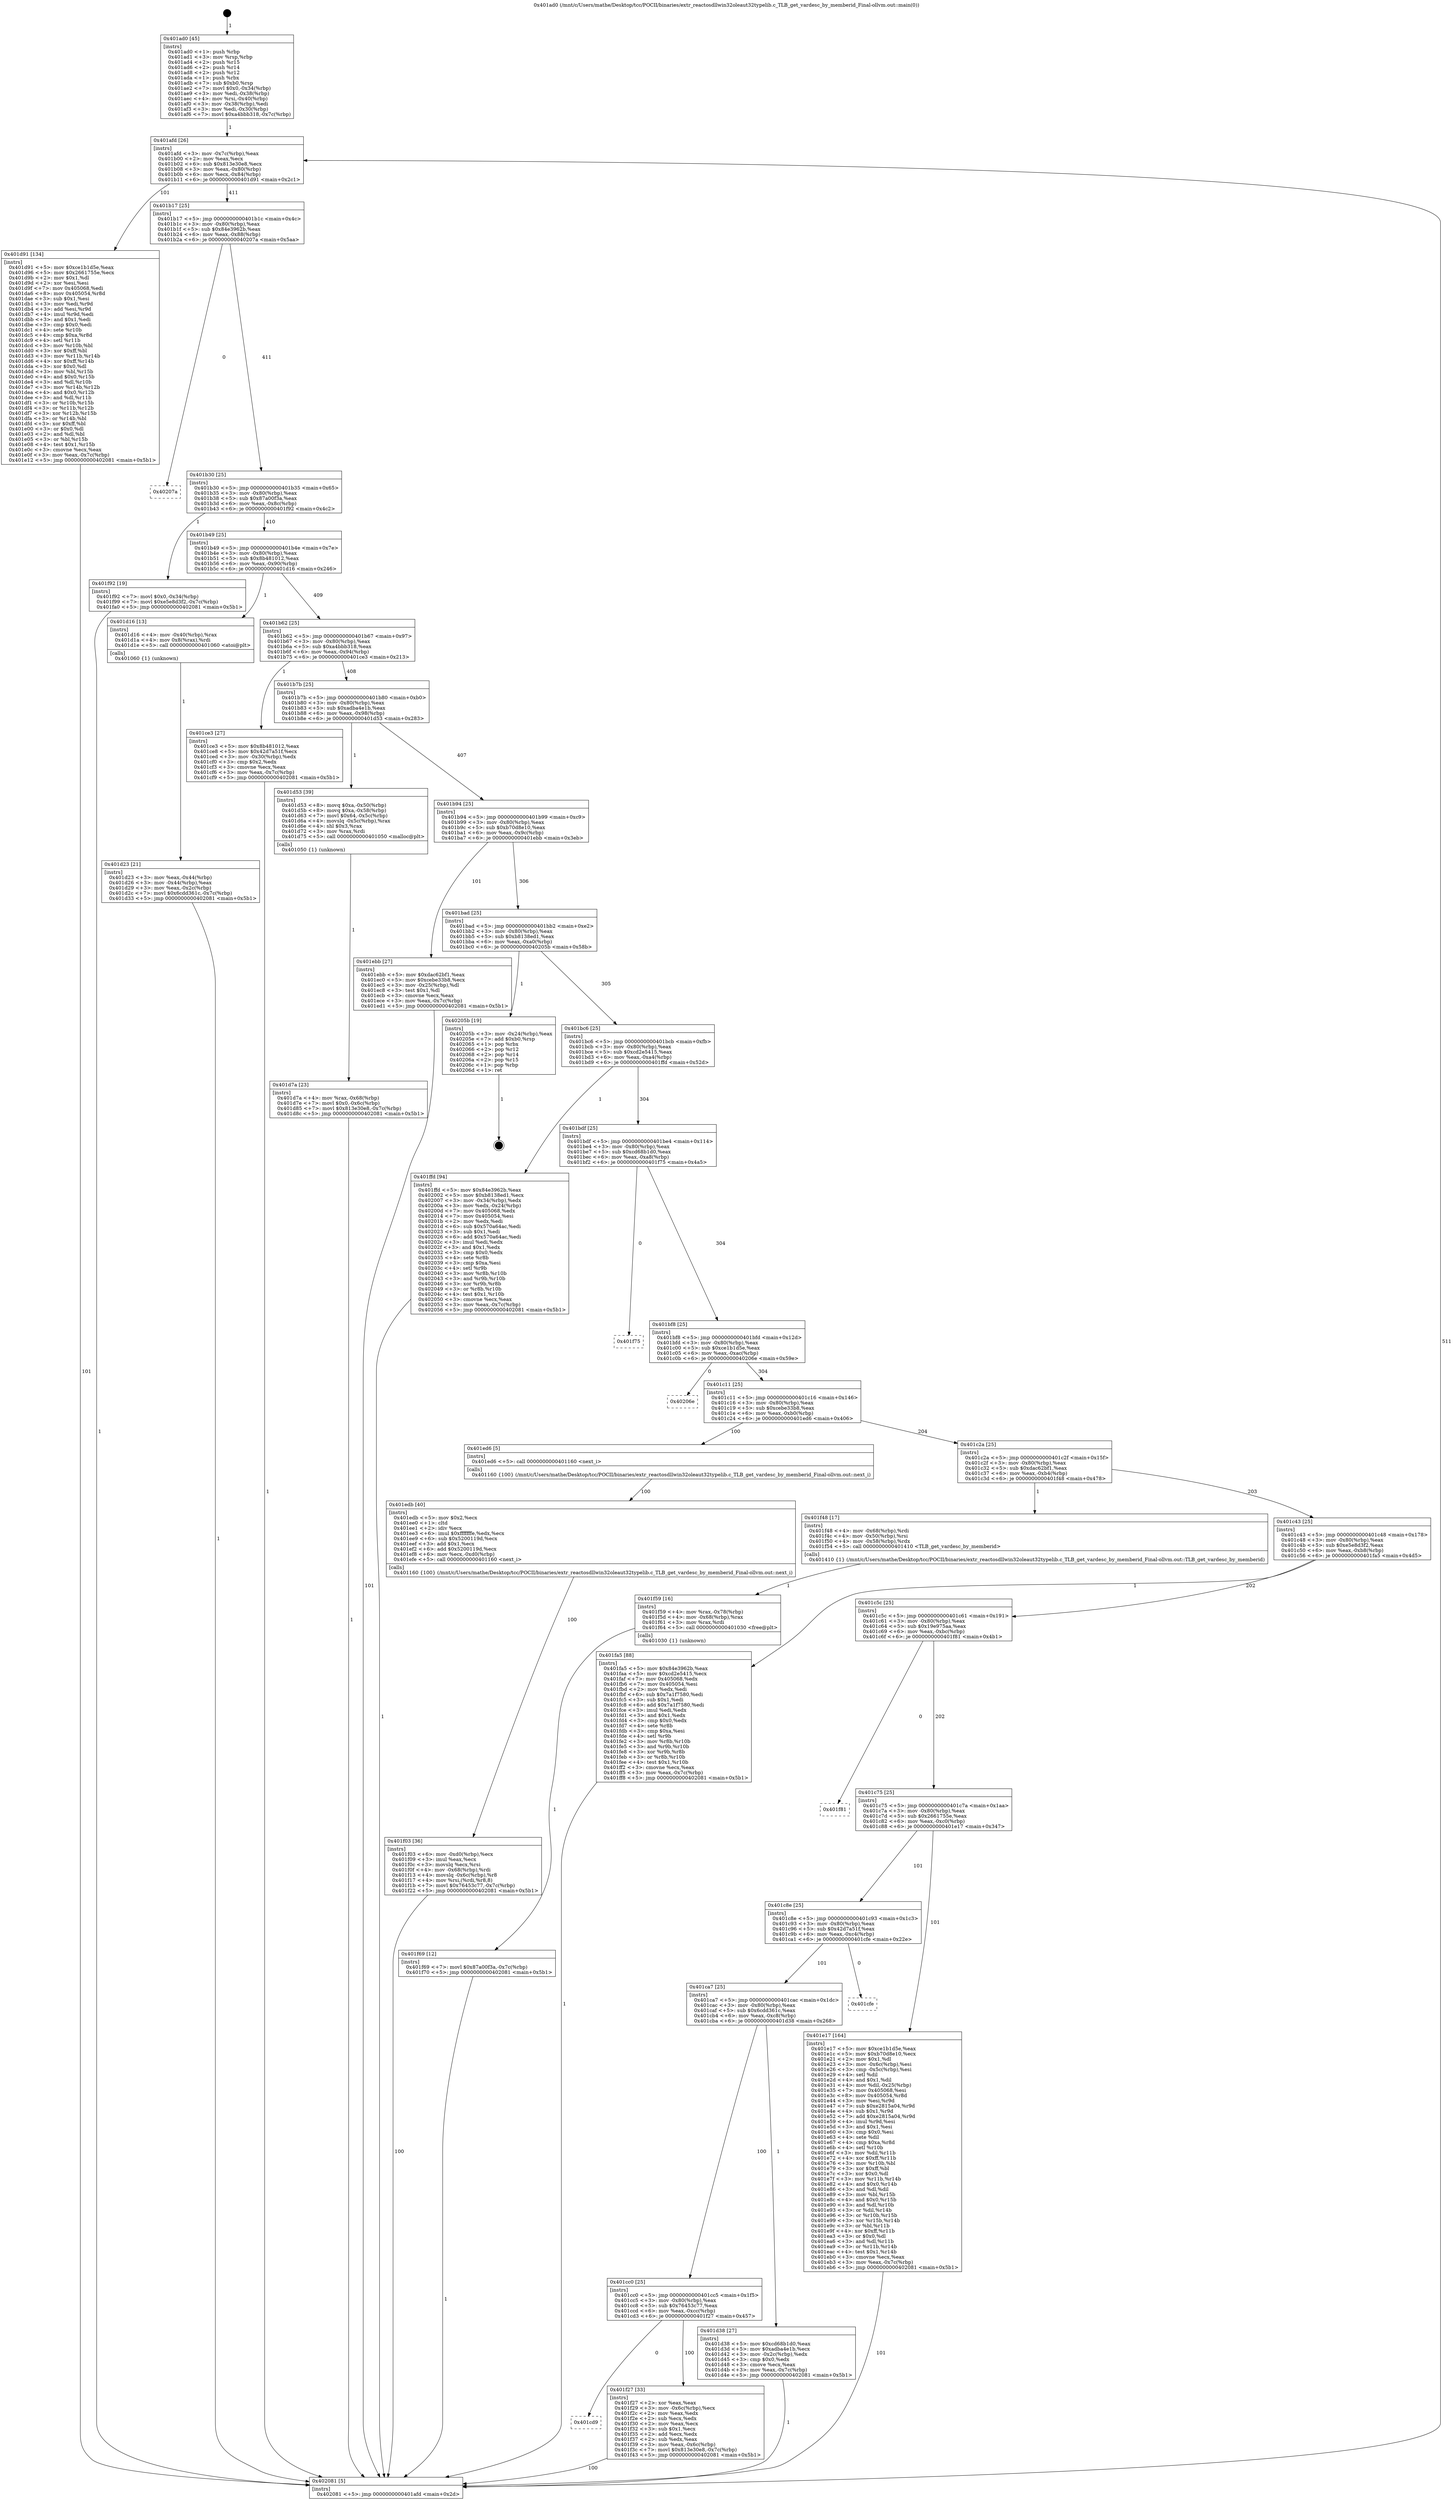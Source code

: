 digraph "0x401ad0" {
  label = "0x401ad0 (/mnt/c/Users/mathe/Desktop/tcc/POCII/binaries/extr_reactosdllwin32oleaut32typelib.c_TLB_get_vardesc_by_memberid_Final-ollvm.out::main(0))"
  labelloc = "t"
  node[shape=record]

  Entry [label="",width=0.3,height=0.3,shape=circle,fillcolor=black,style=filled]
  "0x401afd" [label="{
     0x401afd [26]\l
     | [instrs]\l
     &nbsp;&nbsp;0x401afd \<+3\>: mov -0x7c(%rbp),%eax\l
     &nbsp;&nbsp;0x401b00 \<+2\>: mov %eax,%ecx\l
     &nbsp;&nbsp;0x401b02 \<+6\>: sub $0x813e30e8,%ecx\l
     &nbsp;&nbsp;0x401b08 \<+3\>: mov %eax,-0x80(%rbp)\l
     &nbsp;&nbsp;0x401b0b \<+6\>: mov %ecx,-0x84(%rbp)\l
     &nbsp;&nbsp;0x401b11 \<+6\>: je 0000000000401d91 \<main+0x2c1\>\l
  }"]
  "0x401d91" [label="{
     0x401d91 [134]\l
     | [instrs]\l
     &nbsp;&nbsp;0x401d91 \<+5\>: mov $0xce1b1d5e,%eax\l
     &nbsp;&nbsp;0x401d96 \<+5\>: mov $0x2661755e,%ecx\l
     &nbsp;&nbsp;0x401d9b \<+2\>: mov $0x1,%dl\l
     &nbsp;&nbsp;0x401d9d \<+2\>: xor %esi,%esi\l
     &nbsp;&nbsp;0x401d9f \<+7\>: mov 0x405068,%edi\l
     &nbsp;&nbsp;0x401da6 \<+8\>: mov 0x405054,%r8d\l
     &nbsp;&nbsp;0x401dae \<+3\>: sub $0x1,%esi\l
     &nbsp;&nbsp;0x401db1 \<+3\>: mov %edi,%r9d\l
     &nbsp;&nbsp;0x401db4 \<+3\>: add %esi,%r9d\l
     &nbsp;&nbsp;0x401db7 \<+4\>: imul %r9d,%edi\l
     &nbsp;&nbsp;0x401dbb \<+3\>: and $0x1,%edi\l
     &nbsp;&nbsp;0x401dbe \<+3\>: cmp $0x0,%edi\l
     &nbsp;&nbsp;0x401dc1 \<+4\>: sete %r10b\l
     &nbsp;&nbsp;0x401dc5 \<+4\>: cmp $0xa,%r8d\l
     &nbsp;&nbsp;0x401dc9 \<+4\>: setl %r11b\l
     &nbsp;&nbsp;0x401dcd \<+3\>: mov %r10b,%bl\l
     &nbsp;&nbsp;0x401dd0 \<+3\>: xor $0xff,%bl\l
     &nbsp;&nbsp;0x401dd3 \<+3\>: mov %r11b,%r14b\l
     &nbsp;&nbsp;0x401dd6 \<+4\>: xor $0xff,%r14b\l
     &nbsp;&nbsp;0x401dda \<+3\>: xor $0x0,%dl\l
     &nbsp;&nbsp;0x401ddd \<+3\>: mov %bl,%r15b\l
     &nbsp;&nbsp;0x401de0 \<+4\>: and $0x0,%r15b\l
     &nbsp;&nbsp;0x401de4 \<+3\>: and %dl,%r10b\l
     &nbsp;&nbsp;0x401de7 \<+3\>: mov %r14b,%r12b\l
     &nbsp;&nbsp;0x401dea \<+4\>: and $0x0,%r12b\l
     &nbsp;&nbsp;0x401dee \<+3\>: and %dl,%r11b\l
     &nbsp;&nbsp;0x401df1 \<+3\>: or %r10b,%r15b\l
     &nbsp;&nbsp;0x401df4 \<+3\>: or %r11b,%r12b\l
     &nbsp;&nbsp;0x401df7 \<+3\>: xor %r12b,%r15b\l
     &nbsp;&nbsp;0x401dfa \<+3\>: or %r14b,%bl\l
     &nbsp;&nbsp;0x401dfd \<+3\>: xor $0xff,%bl\l
     &nbsp;&nbsp;0x401e00 \<+3\>: or $0x0,%dl\l
     &nbsp;&nbsp;0x401e03 \<+2\>: and %dl,%bl\l
     &nbsp;&nbsp;0x401e05 \<+3\>: or %bl,%r15b\l
     &nbsp;&nbsp;0x401e08 \<+4\>: test $0x1,%r15b\l
     &nbsp;&nbsp;0x401e0c \<+3\>: cmovne %ecx,%eax\l
     &nbsp;&nbsp;0x401e0f \<+3\>: mov %eax,-0x7c(%rbp)\l
     &nbsp;&nbsp;0x401e12 \<+5\>: jmp 0000000000402081 \<main+0x5b1\>\l
  }"]
  "0x401b17" [label="{
     0x401b17 [25]\l
     | [instrs]\l
     &nbsp;&nbsp;0x401b17 \<+5\>: jmp 0000000000401b1c \<main+0x4c\>\l
     &nbsp;&nbsp;0x401b1c \<+3\>: mov -0x80(%rbp),%eax\l
     &nbsp;&nbsp;0x401b1f \<+5\>: sub $0x84e3962b,%eax\l
     &nbsp;&nbsp;0x401b24 \<+6\>: mov %eax,-0x88(%rbp)\l
     &nbsp;&nbsp;0x401b2a \<+6\>: je 000000000040207a \<main+0x5aa\>\l
  }"]
  Exit [label="",width=0.3,height=0.3,shape=circle,fillcolor=black,style=filled,peripheries=2]
  "0x40207a" [label="{
     0x40207a\l
  }", style=dashed]
  "0x401b30" [label="{
     0x401b30 [25]\l
     | [instrs]\l
     &nbsp;&nbsp;0x401b30 \<+5\>: jmp 0000000000401b35 \<main+0x65\>\l
     &nbsp;&nbsp;0x401b35 \<+3\>: mov -0x80(%rbp),%eax\l
     &nbsp;&nbsp;0x401b38 \<+5\>: sub $0x87a00f3a,%eax\l
     &nbsp;&nbsp;0x401b3d \<+6\>: mov %eax,-0x8c(%rbp)\l
     &nbsp;&nbsp;0x401b43 \<+6\>: je 0000000000401f92 \<main+0x4c2\>\l
  }"]
  "0x401f69" [label="{
     0x401f69 [12]\l
     | [instrs]\l
     &nbsp;&nbsp;0x401f69 \<+7\>: movl $0x87a00f3a,-0x7c(%rbp)\l
     &nbsp;&nbsp;0x401f70 \<+5\>: jmp 0000000000402081 \<main+0x5b1\>\l
  }"]
  "0x401f92" [label="{
     0x401f92 [19]\l
     | [instrs]\l
     &nbsp;&nbsp;0x401f92 \<+7\>: movl $0x0,-0x34(%rbp)\l
     &nbsp;&nbsp;0x401f99 \<+7\>: movl $0xe5e8d3f2,-0x7c(%rbp)\l
     &nbsp;&nbsp;0x401fa0 \<+5\>: jmp 0000000000402081 \<main+0x5b1\>\l
  }"]
  "0x401b49" [label="{
     0x401b49 [25]\l
     | [instrs]\l
     &nbsp;&nbsp;0x401b49 \<+5\>: jmp 0000000000401b4e \<main+0x7e\>\l
     &nbsp;&nbsp;0x401b4e \<+3\>: mov -0x80(%rbp),%eax\l
     &nbsp;&nbsp;0x401b51 \<+5\>: sub $0x8b481012,%eax\l
     &nbsp;&nbsp;0x401b56 \<+6\>: mov %eax,-0x90(%rbp)\l
     &nbsp;&nbsp;0x401b5c \<+6\>: je 0000000000401d16 \<main+0x246\>\l
  }"]
  "0x401f59" [label="{
     0x401f59 [16]\l
     | [instrs]\l
     &nbsp;&nbsp;0x401f59 \<+4\>: mov %rax,-0x78(%rbp)\l
     &nbsp;&nbsp;0x401f5d \<+4\>: mov -0x68(%rbp),%rax\l
     &nbsp;&nbsp;0x401f61 \<+3\>: mov %rax,%rdi\l
     &nbsp;&nbsp;0x401f64 \<+5\>: call 0000000000401030 \<free@plt\>\l
     | [calls]\l
     &nbsp;&nbsp;0x401030 \{1\} (unknown)\l
  }"]
  "0x401d16" [label="{
     0x401d16 [13]\l
     | [instrs]\l
     &nbsp;&nbsp;0x401d16 \<+4\>: mov -0x40(%rbp),%rax\l
     &nbsp;&nbsp;0x401d1a \<+4\>: mov 0x8(%rax),%rdi\l
     &nbsp;&nbsp;0x401d1e \<+5\>: call 0000000000401060 \<atoi@plt\>\l
     | [calls]\l
     &nbsp;&nbsp;0x401060 \{1\} (unknown)\l
  }"]
  "0x401b62" [label="{
     0x401b62 [25]\l
     | [instrs]\l
     &nbsp;&nbsp;0x401b62 \<+5\>: jmp 0000000000401b67 \<main+0x97\>\l
     &nbsp;&nbsp;0x401b67 \<+3\>: mov -0x80(%rbp),%eax\l
     &nbsp;&nbsp;0x401b6a \<+5\>: sub $0xa4bbb318,%eax\l
     &nbsp;&nbsp;0x401b6f \<+6\>: mov %eax,-0x94(%rbp)\l
     &nbsp;&nbsp;0x401b75 \<+6\>: je 0000000000401ce3 \<main+0x213\>\l
  }"]
  "0x401cd9" [label="{
     0x401cd9\l
  }", style=dashed]
  "0x401ce3" [label="{
     0x401ce3 [27]\l
     | [instrs]\l
     &nbsp;&nbsp;0x401ce3 \<+5\>: mov $0x8b481012,%eax\l
     &nbsp;&nbsp;0x401ce8 \<+5\>: mov $0x42d7a51f,%ecx\l
     &nbsp;&nbsp;0x401ced \<+3\>: mov -0x30(%rbp),%edx\l
     &nbsp;&nbsp;0x401cf0 \<+3\>: cmp $0x2,%edx\l
     &nbsp;&nbsp;0x401cf3 \<+3\>: cmovne %ecx,%eax\l
     &nbsp;&nbsp;0x401cf6 \<+3\>: mov %eax,-0x7c(%rbp)\l
     &nbsp;&nbsp;0x401cf9 \<+5\>: jmp 0000000000402081 \<main+0x5b1\>\l
  }"]
  "0x401b7b" [label="{
     0x401b7b [25]\l
     | [instrs]\l
     &nbsp;&nbsp;0x401b7b \<+5\>: jmp 0000000000401b80 \<main+0xb0\>\l
     &nbsp;&nbsp;0x401b80 \<+3\>: mov -0x80(%rbp),%eax\l
     &nbsp;&nbsp;0x401b83 \<+5\>: sub $0xadba4e1b,%eax\l
     &nbsp;&nbsp;0x401b88 \<+6\>: mov %eax,-0x98(%rbp)\l
     &nbsp;&nbsp;0x401b8e \<+6\>: je 0000000000401d53 \<main+0x283\>\l
  }"]
  "0x402081" [label="{
     0x402081 [5]\l
     | [instrs]\l
     &nbsp;&nbsp;0x402081 \<+5\>: jmp 0000000000401afd \<main+0x2d\>\l
  }"]
  "0x401ad0" [label="{
     0x401ad0 [45]\l
     | [instrs]\l
     &nbsp;&nbsp;0x401ad0 \<+1\>: push %rbp\l
     &nbsp;&nbsp;0x401ad1 \<+3\>: mov %rsp,%rbp\l
     &nbsp;&nbsp;0x401ad4 \<+2\>: push %r15\l
     &nbsp;&nbsp;0x401ad6 \<+2\>: push %r14\l
     &nbsp;&nbsp;0x401ad8 \<+2\>: push %r12\l
     &nbsp;&nbsp;0x401ada \<+1\>: push %rbx\l
     &nbsp;&nbsp;0x401adb \<+7\>: sub $0xb0,%rsp\l
     &nbsp;&nbsp;0x401ae2 \<+7\>: movl $0x0,-0x34(%rbp)\l
     &nbsp;&nbsp;0x401ae9 \<+3\>: mov %edi,-0x38(%rbp)\l
     &nbsp;&nbsp;0x401aec \<+4\>: mov %rsi,-0x40(%rbp)\l
     &nbsp;&nbsp;0x401af0 \<+3\>: mov -0x38(%rbp),%edi\l
     &nbsp;&nbsp;0x401af3 \<+3\>: mov %edi,-0x30(%rbp)\l
     &nbsp;&nbsp;0x401af6 \<+7\>: movl $0xa4bbb318,-0x7c(%rbp)\l
  }"]
  "0x401d23" [label="{
     0x401d23 [21]\l
     | [instrs]\l
     &nbsp;&nbsp;0x401d23 \<+3\>: mov %eax,-0x44(%rbp)\l
     &nbsp;&nbsp;0x401d26 \<+3\>: mov -0x44(%rbp),%eax\l
     &nbsp;&nbsp;0x401d29 \<+3\>: mov %eax,-0x2c(%rbp)\l
     &nbsp;&nbsp;0x401d2c \<+7\>: movl $0x6cdd361c,-0x7c(%rbp)\l
     &nbsp;&nbsp;0x401d33 \<+5\>: jmp 0000000000402081 \<main+0x5b1\>\l
  }"]
  "0x401f27" [label="{
     0x401f27 [33]\l
     | [instrs]\l
     &nbsp;&nbsp;0x401f27 \<+2\>: xor %eax,%eax\l
     &nbsp;&nbsp;0x401f29 \<+3\>: mov -0x6c(%rbp),%ecx\l
     &nbsp;&nbsp;0x401f2c \<+2\>: mov %eax,%edx\l
     &nbsp;&nbsp;0x401f2e \<+2\>: sub %ecx,%edx\l
     &nbsp;&nbsp;0x401f30 \<+2\>: mov %eax,%ecx\l
     &nbsp;&nbsp;0x401f32 \<+3\>: sub $0x1,%ecx\l
     &nbsp;&nbsp;0x401f35 \<+2\>: add %ecx,%edx\l
     &nbsp;&nbsp;0x401f37 \<+2\>: sub %edx,%eax\l
     &nbsp;&nbsp;0x401f39 \<+3\>: mov %eax,-0x6c(%rbp)\l
     &nbsp;&nbsp;0x401f3c \<+7\>: movl $0x813e30e8,-0x7c(%rbp)\l
     &nbsp;&nbsp;0x401f43 \<+5\>: jmp 0000000000402081 \<main+0x5b1\>\l
  }"]
  "0x401d53" [label="{
     0x401d53 [39]\l
     | [instrs]\l
     &nbsp;&nbsp;0x401d53 \<+8\>: movq $0xa,-0x50(%rbp)\l
     &nbsp;&nbsp;0x401d5b \<+8\>: movq $0xa,-0x58(%rbp)\l
     &nbsp;&nbsp;0x401d63 \<+7\>: movl $0x64,-0x5c(%rbp)\l
     &nbsp;&nbsp;0x401d6a \<+4\>: movslq -0x5c(%rbp),%rax\l
     &nbsp;&nbsp;0x401d6e \<+4\>: shl $0x3,%rax\l
     &nbsp;&nbsp;0x401d72 \<+3\>: mov %rax,%rdi\l
     &nbsp;&nbsp;0x401d75 \<+5\>: call 0000000000401050 \<malloc@plt\>\l
     | [calls]\l
     &nbsp;&nbsp;0x401050 \{1\} (unknown)\l
  }"]
  "0x401b94" [label="{
     0x401b94 [25]\l
     | [instrs]\l
     &nbsp;&nbsp;0x401b94 \<+5\>: jmp 0000000000401b99 \<main+0xc9\>\l
     &nbsp;&nbsp;0x401b99 \<+3\>: mov -0x80(%rbp),%eax\l
     &nbsp;&nbsp;0x401b9c \<+5\>: sub $0xb70d8e10,%eax\l
     &nbsp;&nbsp;0x401ba1 \<+6\>: mov %eax,-0x9c(%rbp)\l
     &nbsp;&nbsp;0x401ba7 \<+6\>: je 0000000000401ebb \<main+0x3eb\>\l
  }"]
  "0x401f03" [label="{
     0x401f03 [36]\l
     | [instrs]\l
     &nbsp;&nbsp;0x401f03 \<+6\>: mov -0xd0(%rbp),%ecx\l
     &nbsp;&nbsp;0x401f09 \<+3\>: imul %eax,%ecx\l
     &nbsp;&nbsp;0x401f0c \<+3\>: movslq %ecx,%rsi\l
     &nbsp;&nbsp;0x401f0f \<+4\>: mov -0x68(%rbp),%rdi\l
     &nbsp;&nbsp;0x401f13 \<+4\>: movslq -0x6c(%rbp),%r8\l
     &nbsp;&nbsp;0x401f17 \<+4\>: mov %rsi,(%rdi,%r8,8)\l
     &nbsp;&nbsp;0x401f1b \<+7\>: movl $0x76453c77,-0x7c(%rbp)\l
     &nbsp;&nbsp;0x401f22 \<+5\>: jmp 0000000000402081 \<main+0x5b1\>\l
  }"]
  "0x401ebb" [label="{
     0x401ebb [27]\l
     | [instrs]\l
     &nbsp;&nbsp;0x401ebb \<+5\>: mov $0xdac62bf1,%eax\l
     &nbsp;&nbsp;0x401ec0 \<+5\>: mov $0xcebe33b8,%ecx\l
     &nbsp;&nbsp;0x401ec5 \<+3\>: mov -0x25(%rbp),%dl\l
     &nbsp;&nbsp;0x401ec8 \<+3\>: test $0x1,%dl\l
     &nbsp;&nbsp;0x401ecb \<+3\>: cmovne %ecx,%eax\l
     &nbsp;&nbsp;0x401ece \<+3\>: mov %eax,-0x7c(%rbp)\l
     &nbsp;&nbsp;0x401ed1 \<+5\>: jmp 0000000000402081 \<main+0x5b1\>\l
  }"]
  "0x401bad" [label="{
     0x401bad [25]\l
     | [instrs]\l
     &nbsp;&nbsp;0x401bad \<+5\>: jmp 0000000000401bb2 \<main+0xe2\>\l
     &nbsp;&nbsp;0x401bb2 \<+3\>: mov -0x80(%rbp),%eax\l
     &nbsp;&nbsp;0x401bb5 \<+5\>: sub $0xb8138ed1,%eax\l
     &nbsp;&nbsp;0x401bba \<+6\>: mov %eax,-0xa0(%rbp)\l
     &nbsp;&nbsp;0x401bc0 \<+6\>: je 000000000040205b \<main+0x58b\>\l
  }"]
  "0x401edb" [label="{
     0x401edb [40]\l
     | [instrs]\l
     &nbsp;&nbsp;0x401edb \<+5\>: mov $0x2,%ecx\l
     &nbsp;&nbsp;0x401ee0 \<+1\>: cltd\l
     &nbsp;&nbsp;0x401ee1 \<+2\>: idiv %ecx\l
     &nbsp;&nbsp;0x401ee3 \<+6\>: imul $0xfffffffe,%edx,%ecx\l
     &nbsp;&nbsp;0x401ee9 \<+6\>: sub $0x5200119d,%ecx\l
     &nbsp;&nbsp;0x401eef \<+3\>: add $0x1,%ecx\l
     &nbsp;&nbsp;0x401ef2 \<+6\>: add $0x5200119d,%ecx\l
     &nbsp;&nbsp;0x401ef8 \<+6\>: mov %ecx,-0xd0(%rbp)\l
     &nbsp;&nbsp;0x401efe \<+5\>: call 0000000000401160 \<next_i\>\l
     | [calls]\l
     &nbsp;&nbsp;0x401160 \{100\} (/mnt/c/Users/mathe/Desktop/tcc/POCII/binaries/extr_reactosdllwin32oleaut32typelib.c_TLB_get_vardesc_by_memberid_Final-ollvm.out::next_i)\l
  }"]
  "0x40205b" [label="{
     0x40205b [19]\l
     | [instrs]\l
     &nbsp;&nbsp;0x40205b \<+3\>: mov -0x24(%rbp),%eax\l
     &nbsp;&nbsp;0x40205e \<+7\>: add $0xb0,%rsp\l
     &nbsp;&nbsp;0x402065 \<+1\>: pop %rbx\l
     &nbsp;&nbsp;0x402066 \<+2\>: pop %r12\l
     &nbsp;&nbsp;0x402068 \<+2\>: pop %r14\l
     &nbsp;&nbsp;0x40206a \<+2\>: pop %r15\l
     &nbsp;&nbsp;0x40206c \<+1\>: pop %rbp\l
     &nbsp;&nbsp;0x40206d \<+1\>: ret\l
  }"]
  "0x401bc6" [label="{
     0x401bc6 [25]\l
     | [instrs]\l
     &nbsp;&nbsp;0x401bc6 \<+5\>: jmp 0000000000401bcb \<main+0xfb\>\l
     &nbsp;&nbsp;0x401bcb \<+3\>: mov -0x80(%rbp),%eax\l
     &nbsp;&nbsp;0x401bce \<+5\>: sub $0xcd2e5415,%eax\l
     &nbsp;&nbsp;0x401bd3 \<+6\>: mov %eax,-0xa4(%rbp)\l
     &nbsp;&nbsp;0x401bd9 \<+6\>: je 0000000000401ffd \<main+0x52d\>\l
  }"]
  "0x401d7a" [label="{
     0x401d7a [23]\l
     | [instrs]\l
     &nbsp;&nbsp;0x401d7a \<+4\>: mov %rax,-0x68(%rbp)\l
     &nbsp;&nbsp;0x401d7e \<+7\>: movl $0x0,-0x6c(%rbp)\l
     &nbsp;&nbsp;0x401d85 \<+7\>: movl $0x813e30e8,-0x7c(%rbp)\l
     &nbsp;&nbsp;0x401d8c \<+5\>: jmp 0000000000402081 \<main+0x5b1\>\l
  }"]
  "0x401ffd" [label="{
     0x401ffd [94]\l
     | [instrs]\l
     &nbsp;&nbsp;0x401ffd \<+5\>: mov $0x84e3962b,%eax\l
     &nbsp;&nbsp;0x402002 \<+5\>: mov $0xb8138ed1,%ecx\l
     &nbsp;&nbsp;0x402007 \<+3\>: mov -0x34(%rbp),%edx\l
     &nbsp;&nbsp;0x40200a \<+3\>: mov %edx,-0x24(%rbp)\l
     &nbsp;&nbsp;0x40200d \<+7\>: mov 0x405068,%edx\l
     &nbsp;&nbsp;0x402014 \<+7\>: mov 0x405054,%esi\l
     &nbsp;&nbsp;0x40201b \<+2\>: mov %edx,%edi\l
     &nbsp;&nbsp;0x40201d \<+6\>: sub $0x570a64ac,%edi\l
     &nbsp;&nbsp;0x402023 \<+3\>: sub $0x1,%edi\l
     &nbsp;&nbsp;0x402026 \<+6\>: add $0x570a64ac,%edi\l
     &nbsp;&nbsp;0x40202c \<+3\>: imul %edi,%edx\l
     &nbsp;&nbsp;0x40202f \<+3\>: and $0x1,%edx\l
     &nbsp;&nbsp;0x402032 \<+3\>: cmp $0x0,%edx\l
     &nbsp;&nbsp;0x402035 \<+4\>: sete %r8b\l
     &nbsp;&nbsp;0x402039 \<+3\>: cmp $0xa,%esi\l
     &nbsp;&nbsp;0x40203c \<+4\>: setl %r9b\l
     &nbsp;&nbsp;0x402040 \<+3\>: mov %r8b,%r10b\l
     &nbsp;&nbsp;0x402043 \<+3\>: and %r9b,%r10b\l
     &nbsp;&nbsp;0x402046 \<+3\>: xor %r9b,%r8b\l
     &nbsp;&nbsp;0x402049 \<+3\>: or %r8b,%r10b\l
     &nbsp;&nbsp;0x40204c \<+4\>: test $0x1,%r10b\l
     &nbsp;&nbsp;0x402050 \<+3\>: cmovne %ecx,%eax\l
     &nbsp;&nbsp;0x402053 \<+3\>: mov %eax,-0x7c(%rbp)\l
     &nbsp;&nbsp;0x402056 \<+5\>: jmp 0000000000402081 \<main+0x5b1\>\l
  }"]
  "0x401bdf" [label="{
     0x401bdf [25]\l
     | [instrs]\l
     &nbsp;&nbsp;0x401bdf \<+5\>: jmp 0000000000401be4 \<main+0x114\>\l
     &nbsp;&nbsp;0x401be4 \<+3\>: mov -0x80(%rbp),%eax\l
     &nbsp;&nbsp;0x401be7 \<+5\>: sub $0xcd68b1d0,%eax\l
     &nbsp;&nbsp;0x401bec \<+6\>: mov %eax,-0xa8(%rbp)\l
     &nbsp;&nbsp;0x401bf2 \<+6\>: je 0000000000401f75 \<main+0x4a5\>\l
  }"]
  "0x401cc0" [label="{
     0x401cc0 [25]\l
     | [instrs]\l
     &nbsp;&nbsp;0x401cc0 \<+5\>: jmp 0000000000401cc5 \<main+0x1f5\>\l
     &nbsp;&nbsp;0x401cc5 \<+3\>: mov -0x80(%rbp),%eax\l
     &nbsp;&nbsp;0x401cc8 \<+5\>: sub $0x76453c77,%eax\l
     &nbsp;&nbsp;0x401ccd \<+6\>: mov %eax,-0xcc(%rbp)\l
     &nbsp;&nbsp;0x401cd3 \<+6\>: je 0000000000401f27 \<main+0x457\>\l
  }"]
  "0x401f75" [label="{
     0x401f75\l
  }", style=dashed]
  "0x401bf8" [label="{
     0x401bf8 [25]\l
     | [instrs]\l
     &nbsp;&nbsp;0x401bf8 \<+5\>: jmp 0000000000401bfd \<main+0x12d\>\l
     &nbsp;&nbsp;0x401bfd \<+3\>: mov -0x80(%rbp),%eax\l
     &nbsp;&nbsp;0x401c00 \<+5\>: sub $0xce1b1d5e,%eax\l
     &nbsp;&nbsp;0x401c05 \<+6\>: mov %eax,-0xac(%rbp)\l
     &nbsp;&nbsp;0x401c0b \<+6\>: je 000000000040206e \<main+0x59e\>\l
  }"]
  "0x401d38" [label="{
     0x401d38 [27]\l
     | [instrs]\l
     &nbsp;&nbsp;0x401d38 \<+5\>: mov $0xcd68b1d0,%eax\l
     &nbsp;&nbsp;0x401d3d \<+5\>: mov $0xadba4e1b,%ecx\l
     &nbsp;&nbsp;0x401d42 \<+3\>: mov -0x2c(%rbp),%edx\l
     &nbsp;&nbsp;0x401d45 \<+3\>: cmp $0x0,%edx\l
     &nbsp;&nbsp;0x401d48 \<+3\>: cmove %ecx,%eax\l
     &nbsp;&nbsp;0x401d4b \<+3\>: mov %eax,-0x7c(%rbp)\l
     &nbsp;&nbsp;0x401d4e \<+5\>: jmp 0000000000402081 \<main+0x5b1\>\l
  }"]
  "0x40206e" [label="{
     0x40206e\l
  }", style=dashed]
  "0x401c11" [label="{
     0x401c11 [25]\l
     | [instrs]\l
     &nbsp;&nbsp;0x401c11 \<+5\>: jmp 0000000000401c16 \<main+0x146\>\l
     &nbsp;&nbsp;0x401c16 \<+3\>: mov -0x80(%rbp),%eax\l
     &nbsp;&nbsp;0x401c19 \<+5\>: sub $0xcebe33b8,%eax\l
     &nbsp;&nbsp;0x401c1e \<+6\>: mov %eax,-0xb0(%rbp)\l
     &nbsp;&nbsp;0x401c24 \<+6\>: je 0000000000401ed6 \<main+0x406\>\l
  }"]
  "0x401ca7" [label="{
     0x401ca7 [25]\l
     | [instrs]\l
     &nbsp;&nbsp;0x401ca7 \<+5\>: jmp 0000000000401cac \<main+0x1dc\>\l
     &nbsp;&nbsp;0x401cac \<+3\>: mov -0x80(%rbp),%eax\l
     &nbsp;&nbsp;0x401caf \<+5\>: sub $0x6cdd361c,%eax\l
     &nbsp;&nbsp;0x401cb4 \<+6\>: mov %eax,-0xc8(%rbp)\l
     &nbsp;&nbsp;0x401cba \<+6\>: je 0000000000401d38 \<main+0x268\>\l
  }"]
  "0x401ed6" [label="{
     0x401ed6 [5]\l
     | [instrs]\l
     &nbsp;&nbsp;0x401ed6 \<+5\>: call 0000000000401160 \<next_i\>\l
     | [calls]\l
     &nbsp;&nbsp;0x401160 \{100\} (/mnt/c/Users/mathe/Desktop/tcc/POCII/binaries/extr_reactosdllwin32oleaut32typelib.c_TLB_get_vardesc_by_memberid_Final-ollvm.out::next_i)\l
  }"]
  "0x401c2a" [label="{
     0x401c2a [25]\l
     | [instrs]\l
     &nbsp;&nbsp;0x401c2a \<+5\>: jmp 0000000000401c2f \<main+0x15f\>\l
     &nbsp;&nbsp;0x401c2f \<+3\>: mov -0x80(%rbp),%eax\l
     &nbsp;&nbsp;0x401c32 \<+5\>: sub $0xdac62bf1,%eax\l
     &nbsp;&nbsp;0x401c37 \<+6\>: mov %eax,-0xb4(%rbp)\l
     &nbsp;&nbsp;0x401c3d \<+6\>: je 0000000000401f48 \<main+0x478\>\l
  }"]
  "0x401cfe" [label="{
     0x401cfe\l
  }", style=dashed]
  "0x401f48" [label="{
     0x401f48 [17]\l
     | [instrs]\l
     &nbsp;&nbsp;0x401f48 \<+4\>: mov -0x68(%rbp),%rdi\l
     &nbsp;&nbsp;0x401f4c \<+4\>: mov -0x50(%rbp),%rsi\l
     &nbsp;&nbsp;0x401f50 \<+4\>: mov -0x58(%rbp),%rdx\l
     &nbsp;&nbsp;0x401f54 \<+5\>: call 0000000000401410 \<TLB_get_vardesc_by_memberid\>\l
     | [calls]\l
     &nbsp;&nbsp;0x401410 \{1\} (/mnt/c/Users/mathe/Desktop/tcc/POCII/binaries/extr_reactosdllwin32oleaut32typelib.c_TLB_get_vardesc_by_memberid_Final-ollvm.out::TLB_get_vardesc_by_memberid)\l
  }"]
  "0x401c43" [label="{
     0x401c43 [25]\l
     | [instrs]\l
     &nbsp;&nbsp;0x401c43 \<+5\>: jmp 0000000000401c48 \<main+0x178\>\l
     &nbsp;&nbsp;0x401c48 \<+3\>: mov -0x80(%rbp),%eax\l
     &nbsp;&nbsp;0x401c4b \<+5\>: sub $0xe5e8d3f2,%eax\l
     &nbsp;&nbsp;0x401c50 \<+6\>: mov %eax,-0xb8(%rbp)\l
     &nbsp;&nbsp;0x401c56 \<+6\>: je 0000000000401fa5 \<main+0x4d5\>\l
  }"]
  "0x401c8e" [label="{
     0x401c8e [25]\l
     | [instrs]\l
     &nbsp;&nbsp;0x401c8e \<+5\>: jmp 0000000000401c93 \<main+0x1c3\>\l
     &nbsp;&nbsp;0x401c93 \<+3\>: mov -0x80(%rbp),%eax\l
     &nbsp;&nbsp;0x401c96 \<+5\>: sub $0x42d7a51f,%eax\l
     &nbsp;&nbsp;0x401c9b \<+6\>: mov %eax,-0xc4(%rbp)\l
     &nbsp;&nbsp;0x401ca1 \<+6\>: je 0000000000401cfe \<main+0x22e\>\l
  }"]
  "0x401fa5" [label="{
     0x401fa5 [88]\l
     | [instrs]\l
     &nbsp;&nbsp;0x401fa5 \<+5\>: mov $0x84e3962b,%eax\l
     &nbsp;&nbsp;0x401faa \<+5\>: mov $0xcd2e5415,%ecx\l
     &nbsp;&nbsp;0x401faf \<+7\>: mov 0x405068,%edx\l
     &nbsp;&nbsp;0x401fb6 \<+7\>: mov 0x405054,%esi\l
     &nbsp;&nbsp;0x401fbd \<+2\>: mov %edx,%edi\l
     &nbsp;&nbsp;0x401fbf \<+6\>: sub $0x7a1f7580,%edi\l
     &nbsp;&nbsp;0x401fc5 \<+3\>: sub $0x1,%edi\l
     &nbsp;&nbsp;0x401fc8 \<+6\>: add $0x7a1f7580,%edi\l
     &nbsp;&nbsp;0x401fce \<+3\>: imul %edi,%edx\l
     &nbsp;&nbsp;0x401fd1 \<+3\>: and $0x1,%edx\l
     &nbsp;&nbsp;0x401fd4 \<+3\>: cmp $0x0,%edx\l
     &nbsp;&nbsp;0x401fd7 \<+4\>: sete %r8b\l
     &nbsp;&nbsp;0x401fdb \<+3\>: cmp $0xa,%esi\l
     &nbsp;&nbsp;0x401fde \<+4\>: setl %r9b\l
     &nbsp;&nbsp;0x401fe2 \<+3\>: mov %r8b,%r10b\l
     &nbsp;&nbsp;0x401fe5 \<+3\>: and %r9b,%r10b\l
     &nbsp;&nbsp;0x401fe8 \<+3\>: xor %r9b,%r8b\l
     &nbsp;&nbsp;0x401feb \<+3\>: or %r8b,%r10b\l
     &nbsp;&nbsp;0x401fee \<+4\>: test $0x1,%r10b\l
     &nbsp;&nbsp;0x401ff2 \<+3\>: cmovne %ecx,%eax\l
     &nbsp;&nbsp;0x401ff5 \<+3\>: mov %eax,-0x7c(%rbp)\l
     &nbsp;&nbsp;0x401ff8 \<+5\>: jmp 0000000000402081 \<main+0x5b1\>\l
  }"]
  "0x401c5c" [label="{
     0x401c5c [25]\l
     | [instrs]\l
     &nbsp;&nbsp;0x401c5c \<+5\>: jmp 0000000000401c61 \<main+0x191\>\l
     &nbsp;&nbsp;0x401c61 \<+3\>: mov -0x80(%rbp),%eax\l
     &nbsp;&nbsp;0x401c64 \<+5\>: sub $0x19e975aa,%eax\l
     &nbsp;&nbsp;0x401c69 \<+6\>: mov %eax,-0xbc(%rbp)\l
     &nbsp;&nbsp;0x401c6f \<+6\>: je 0000000000401f81 \<main+0x4b1\>\l
  }"]
  "0x401e17" [label="{
     0x401e17 [164]\l
     | [instrs]\l
     &nbsp;&nbsp;0x401e17 \<+5\>: mov $0xce1b1d5e,%eax\l
     &nbsp;&nbsp;0x401e1c \<+5\>: mov $0xb70d8e10,%ecx\l
     &nbsp;&nbsp;0x401e21 \<+2\>: mov $0x1,%dl\l
     &nbsp;&nbsp;0x401e23 \<+3\>: mov -0x6c(%rbp),%esi\l
     &nbsp;&nbsp;0x401e26 \<+3\>: cmp -0x5c(%rbp),%esi\l
     &nbsp;&nbsp;0x401e29 \<+4\>: setl %dil\l
     &nbsp;&nbsp;0x401e2d \<+4\>: and $0x1,%dil\l
     &nbsp;&nbsp;0x401e31 \<+4\>: mov %dil,-0x25(%rbp)\l
     &nbsp;&nbsp;0x401e35 \<+7\>: mov 0x405068,%esi\l
     &nbsp;&nbsp;0x401e3c \<+8\>: mov 0x405054,%r8d\l
     &nbsp;&nbsp;0x401e44 \<+3\>: mov %esi,%r9d\l
     &nbsp;&nbsp;0x401e47 \<+7\>: sub $0xe2815a04,%r9d\l
     &nbsp;&nbsp;0x401e4e \<+4\>: sub $0x1,%r9d\l
     &nbsp;&nbsp;0x401e52 \<+7\>: add $0xe2815a04,%r9d\l
     &nbsp;&nbsp;0x401e59 \<+4\>: imul %r9d,%esi\l
     &nbsp;&nbsp;0x401e5d \<+3\>: and $0x1,%esi\l
     &nbsp;&nbsp;0x401e60 \<+3\>: cmp $0x0,%esi\l
     &nbsp;&nbsp;0x401e63 \<+4\>: sete %dil\l
     &nbsp;&nbsp;0x401e67 \<+4\>: cmp $0xa,%r8d\l
     &nbsp;&nbsp;0x401e6b \<+4\>: setl %r10b\l
     &nbsp;&nbsp;0x401e6f \<+3\>: mov %dil,%r11b\l
     &nbsp;&nbsp;0x401e72 \<+4\>: xor $0xff,%r11b\l
     &nbsp;&nbsp;0x401e76 \<+3\>: mov %r10b,%bl\l
     &nbsp;&nbsp;0x401e79 \<+3\>: xor $0xff,%bl\l
     &nbsp;&nbsp;0x401e7c \<+3\>: xor $0x0,%dl\l
     &nbsp;&nbsp;0x401e7f \<+3\>: mov %r11b,%r14b\l
     &nbsp;&nbsp;0x401e82 \<+4\>: and $0x0,%r14b\l
     &nbsp;&nbsp;0x401e86 \<+3\>: and %dl,%dil\l
     &nbsp;&nbsp;0x401e89 \<+3\>: mov %bl,%r15b\l
     &nbsp;&nbsp;0x401e8c \<+4\>: and $0x0,%r15b\l
     &nbsp;&nbsp;0x401e90 \<+3\>: and %dl,%r10b\l
     &nbsp;&nbsp;0x401e93 \<+3\>: or %dil,%r14b\l
     &nbsp;&nbsp;0x401e96 \<+3\>: or %r10b,%r15b\l
     &nbsp;&nbsp;0x401e99 \<+3\>: xor %r15b,%r14b\l
     &nbsp;&nbsp;0x401e9c \<+3\>: or %bl,%r11b\l
     &nbsp;&nbsp;0x401e9f \<+4\>: xor $0xff,%r11b\l
     &nbsp;&nbsp;0x401ea3 \<+3\>: or $0x0,%dl\l
     &nbsp;&nbsp;0x401ea6 \<+3\>: and %dl,%r11b\l
     &nbsp;&nbsp;0x401ea9 \<+3\>: or %r11b,%r14b\l
     &nbsp;&nbsp;0x401eac \<+4\>: test $0x1,%r14b\l
     &nbsp;&nbsp;0x401eb0 \<+3\>: cmovne %ecx,%eax\l
     &nbsp;&nbsp;0x401eb3 \<+3\>: mov %eax,-0x7c(%rbp)\l
     &nbsp;&nbsp;0x401eb6 \<+5\>: jmp 0000000000402081 \<main+0x5b1\>\l
  }"]
  "0x401f81" [label="{
     0x401f81\l
  }", style=dashed]
  "0x401c75" [label="{
     0x401c75 [25]\l
     | [instrs]\l
     &nbsp;&nbsp;0x401c75 \<+5\>: jmp 0000000000401c7a \<main+0x1aa\>\l
     &nbsp;&nbsp;0x401c7a \<+3\>: mov -0x80(%rbp),%eax\l
     &nbsp;&nbsp;0x401c7d \<+5\>: sub $0x2661755e,%eax\l
     &nbsp;&nbsp;0x401c82 \<+6\>: mov %eax,-0xc0(%rbp)\l
     &nbsp;&nbsp;0x401c88 \<+6\>: je 0000000000401e17 \<main+0x347\>\l
  }"]
  Entry -> "0x401ad0" [label=" 1"]
  "0x401afd" -> "0x401d91" [label=" 101"]
  "0x401afd" -> "0x401b17" [label=" 411"]
  "0x40205b" -> Exit [label=" 1"]
  "0x401b17" -> "0x40207a" [label=" 0"]
  "0x401b17" -> "0x401b30" [label=" 411"]
  "0x401ffd" -> "0x402081" [label=" 1"]
  "0x401b30" -> "0x401f92" [label=" 1"]
  "0x401b30" -> "0x401b49" [label=" 410"]
  "0x401fa5" -> "0x402081" [label=" 1"]
  "0x401b49" -> "0x401d16" [label=" 1"]
  "0x401b49" -> "0x401b62" [label=" 409"]
  "0x401f92" -> "0x402081" [label=" 1"]
  "0x401b62" -> "0x401ce3" [label=" 1"]
  "0x401b62" -> "0x401b7b" [label=" 408"]
  "0x401ce3" -> "0x402081" [label=" 1"]
  "0x401ad0" -> "0x401afd" [label=" 1"]
  "0x402081" -> "0x401afd" [label=" 511"]
  "0x401d16" -> "0x401d23" [label=" 1"]
  "0x401d23" -> "0x402081" [label=" 1"]
  "0x401f69" -> "0x402081" [label=" 1"]
  "0x401b7b" -> "0x401d53" [label=" 1"]
  "0x401b7b" -> "0x401b94" [label=" 407"]
  "0x401f59" -> "0x401f69" [label=" 1"]
  "0x401b94" -> "0x401ebb" [label=" 101"]
  "0x401b94" -> "0x401bad" [label=" 306"]
  "0x401f27" -> "0x402081" [label=" 100"]
  "0x401bad" -> "0x40205b" [label=" 1"]
  "0x401bad" -> "0x401bc6" [label=" 305"]
  "0x401cc0" -> "0x401cd9" [label=" 0"]
  "0x401bc6" -> "0x401ffd" [label=" 1"]
  "0x401bc6" -> "0x401bdf" [label=" 304"]
  "0x401cc0" -> "0x401f27" [label=" 100"]
  "0x401bdf" -> "0x401f75" [label=" 0"]
  "0x401bdf" -> "0x401bf8" [label=" 304"]
  "0x401f48" -> "0x401f59" [label=" 1"]
  "0x401bf8" -> "0x40206e" [label=" 0"]
  "0x401bf8" -> "0x401c11" [label=" 304"]
  "0x401f03" -> "0x402081" [label=" 100"]
  "0x401c11" -> "0x401ed6" [label=" 100"]
  "0x401c11" -> "0x401c2a" [label=" 204"]
  "0x401ed6" -> "0x401edb" [label=" 100"]
  "0x401c2a" -> "0x401f48" [label=" 1"]
  "0x401c2a" -> "0x401c43" [label=" 203"]
  "0x401ebb" -> "0x402081" [label=" 101"]
  "0x401c43" -> "0x401fa5" [label=" 1"]
  "0x401c43" -> "0x401c5c" [label=" 202"]
  "0x401d91" -> "0x402081" [label=" 101"]
  "0x401c5c" -> "0x401f81" [label=" 0"]
  "0x401c5c" -> "0x401c75" [label=" 202"]
  "0x401d7a" -> "0x402081" [label=" 1"]
  "0x401c75" -> "0x401e17" [label=" 101"]
  "0x401c75" -> "0x401c8e" [label=" 101"]
  "0x401e17" -> "0x402081" [label=" 101"]
  "0x401c8e" -> "0x401cfe" [label=" 0"]
  "0x401c8e" -> "0x401ca7" [label=" 101"]
  "0x401edb" -> "0x401f03" [label=" 100"]
  "0x401ca7" -> "0x401d38" [label=" 1"]
  "0x401ca7" -> "0x401cc0" [label=" 100"]
  "0x401d38" -> "0x402081" [label=" 1"]
  "0x401d53" -> "0x401d7a" [label=" 1"]
}
